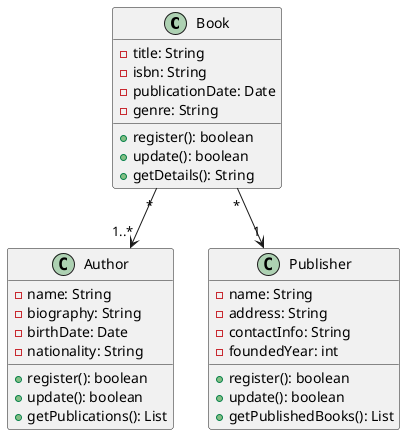@startuml
class Book {
    - title: String
    - isbn: String
    - publicationDate: Date
    - genre: String
    + register(): boolean
    + update(): boolean
    + getDetails(): String
}

class Author {
    - name: String
    - biography: String
    - birthDate: Date
    - nationality: String
    + register(): boolean
    + update(): boolean
    + getPublications(): List
}

class Publisher {
    - name: String
    - address: String
    - contactInfo: String
    - foundedYear: int
    + register(): boolean
    + update(): boolean
    + getPublishedBooks(): List
}

Book "*" --> "1..*" Author
Book "*" --> "1" Publisher
@enduml